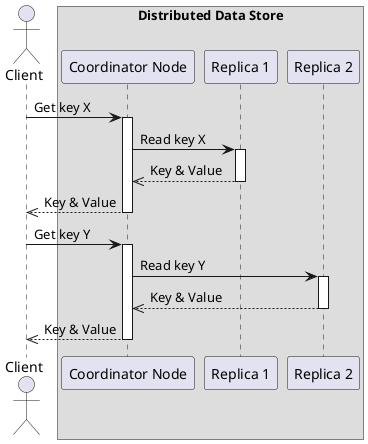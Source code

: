 @startuml

actor Client as C
box "Distributed Data Store"
participant "Coordinator Node" as CN
participant "Replica 1" as N1
participant "Replica 2" as N2
end box


C -> CN : Get key X
activate CN
CN -> N1 : Read key X
activate N1
N1 -->> CN : Key & Value
deactivate N1
CN -->> C : Key & Value
deactivate CN

C -> CN : Get key Y
activate CN
CN -> N2 : Read key Y
activate N2
N2 -->> CN : Key & Value
deactivate N2
CN -->> C : Key & Value
deactivate CN
@enduml